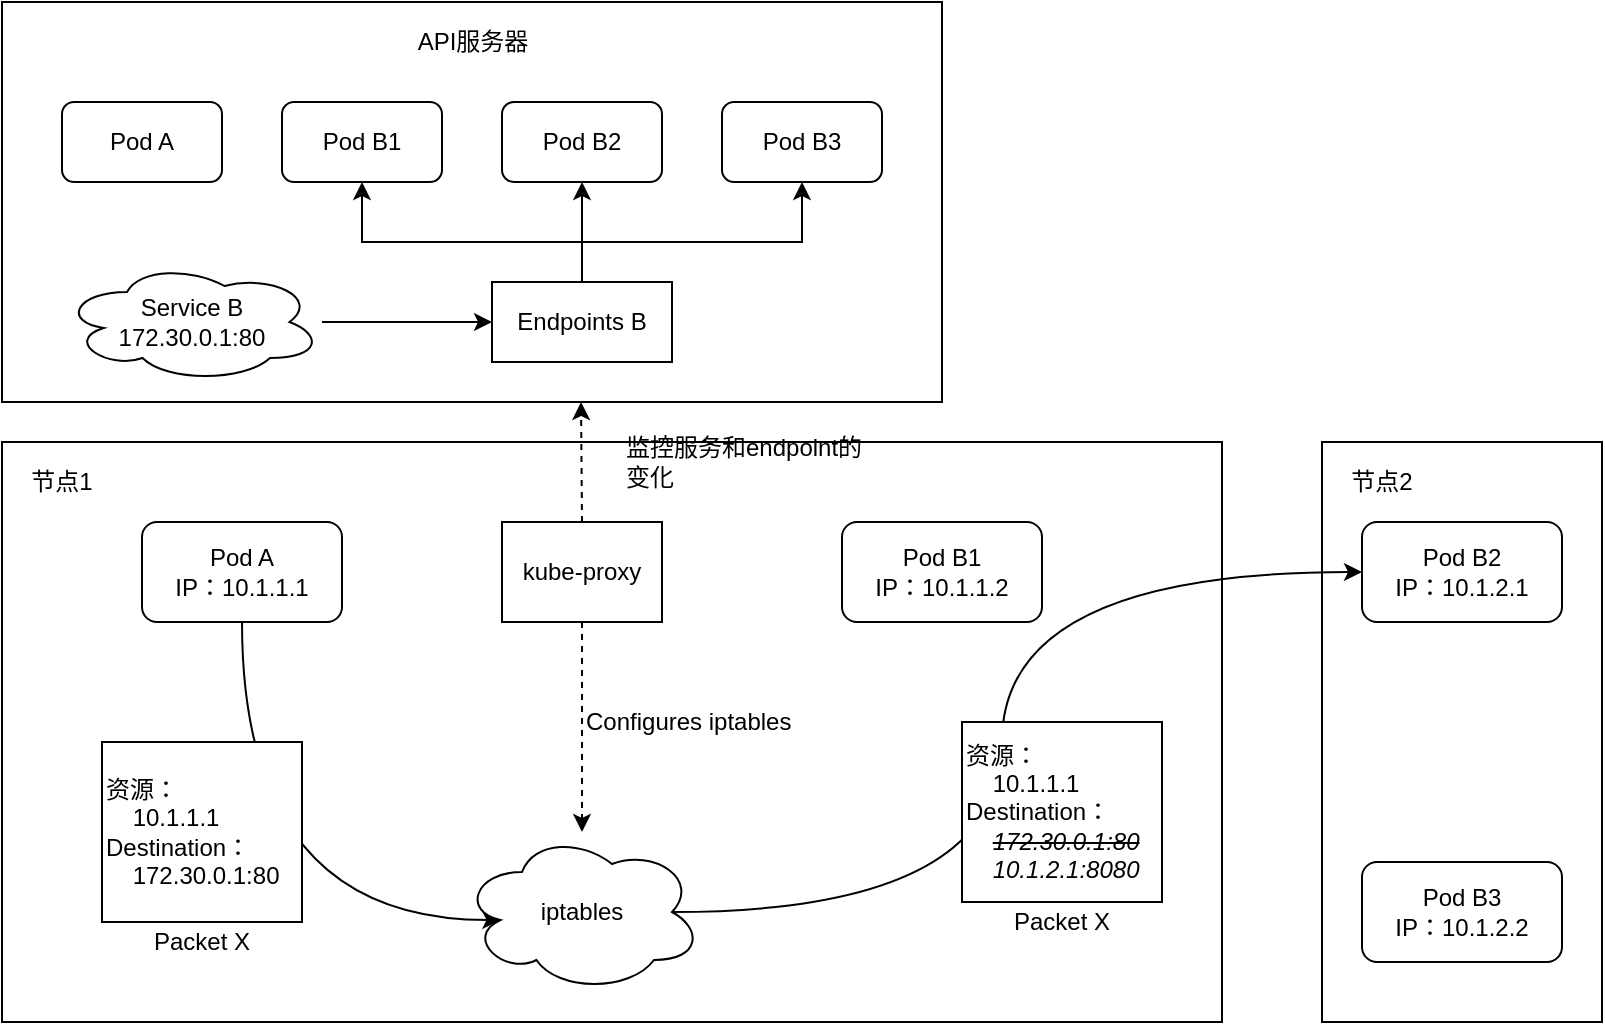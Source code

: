 <mxfile version="12.6.5" type="device"><diagram id="ivlh1ZOL6aQunQFGbnAu" name="Page-1"><mxGraphModel dx="1024" dy="592" grid="1" gridSize="10" guides="1" tooltips="1" connect="1" arrows="1" fold="1" page="1" pageScale="1" pageWidth="2339" pageHeight="3300" math="0" shadow="0"><root><mxCell id="0"/><mxCell id="1" parent="0"/><mxCell id="saUnXP56WI87yfWBew3e-35" value="" style="rounded=0;whiteSpace=wrap;html=1;align=left;" vertex="1" parent="1"><mxGeometry x="730" y="360" width="140" height="290" as="geometry"/></mxCell><mxCell id="saUnXP56WI87yfWBew3e-34" value="" style="rounded=0;whiteSpace=wrap;html=1;align=left;" vertex="1" parent="1"><mxGeometry x="70" y="360" width="610" height="290" as="geometry"/></mxCell><mxCell id="saUnXP56WI87yfWBew3e-28" value="" style="rounded=0;whiteSpace=wrap;html=1;align=center;" vertex="1" parent="1"><mxGeometry x="70" y="140" width="470" height="200" as="geometry"/></mxCell><mxCell id="saUnXP56WI87yfWBew3e-8" style="edgeStyle=orthogonalEdgeStyle;rounded=0;orthogonalLoop=1;jettySize=auto;html=1;dashed=1;" edge="1" parent="1" source="saUnXP56WI87yfWBew3e-2" target="saUnXP56WI87yfWBew3e-7"><mxGeometry relative="1" as="geometry"/></mxCell><mxCell id="saUnXP56WI87yfWBew3e-2" value="kube-proxy" style="rounded=0;whiteSpace=wrap;html=1;" vertex="1" parent="1"><mxGeometry x="320" y="400" width="80" height="50" as="geometry"/></mxCell><mxCell id="saUnXP56WI87yfWBew3e-10" style="edgeStyle=orthogonalEdgeStyle;orthogonalLoop=1;jettySize=auto;html=1;entryX=0.16;entryY=0.55;entryDx=0;entryDy=0;entryPerimeter=0;curved=1;exitX=0.5;exitY=1;exitDx=0;exitDy=0;" edge="1" parent="1" source="saUnXP56WI87yfWBew3e-3" target="saUnXP56WI87yfWBew3e-7"><mxGeometry relative="1" as="geometry"><Array as="points"><mxPoint x="190" y="599"/></Array></mxGeometry></mxCell><mxCell id="saUnXP56WI87yfWBew3e-3" value="Pod A&lt;br&gt;IP：10.1.1.1" style="rounded=1;whiteSpace=wrap;html=1;" vertex="1" parent="1"><mxGeometry x="140" y="400" width="100" height="50" as="geometry"/></mxCell><mxCell id="saUnXP56WI87yfWBew3e-11" style="edgeStyle=orthogonalEdgeStyle;curved=1;orthogonalLoop=1;jettySize=auto;html=1;entryX=0.875;entryY=0.5;entryDx=0;entryDy=0;entryPerimeter=0;exitX=0;exitY=0.5;exitDx=0;exitDy=0;startArrow=classic;startFill=1;endArrow=none;endFill=0;" edge="1" parent="1" source="saUnXP56WI87yfWBew3e-5" target="saUnXP56WI87yfWBew3e-7"><mxGeometry relative="1" as="geometry"><Array as="points"><mxPoint x="570" y="425"/><mxPoint x="570" y="595"/></Array></mxGeometry></mxCell><mxCell id="saUnXP56WI87yfWBew3e-4" value="Pod B1&lt;br&gt;IP：10.1.1.2" style="rounded=1;whiteSpace=wrap;html=1;" vertex="1" parent="1"><mxGeometry x="490" y="400" width="100" height="50" as="geometry"/></mxCell><mxCell id="saUnXP56WI87yfWBew3e-5" value="Pod B2&lt;br&gt;IP：10.1.2.1" style="rounded=1;whiteSpace=wrap;html=1;" vertex="1" parent="1"><mxGeometry x="750" y="400" width="100" height="50" as="geometry"/></mxCell><mxCell id="saUnXP56WI87yfWBew3e-6" value="Pod B3&lt;br&gt;IP：10.1.2.2" style="rounded=1;whiteSpace=wrap;html=1;" vertex="1" parent="1"><mxGeometry x="750" y="570" width="100" height="50" as="geometry"/></mxCell><mxCell id="saUnXP56WI87yfWBew3e-7" value="iptables" style="ellipse;shape=cloud;whiteSpace=wrap;html=1;" vertex="1" parent="1"><mxGeometry x="300" y="555" width="120" height="80" as="geometry"/></mxCell><mxCell id="saUnXP56WI87yfWBew3e-9" value="Configures iptables" style="text;html=1;strokeColor=none;fillColor=none;align=left;verticalAlign=middle;whiteSpace=wrap;rounded=0;" vertex="1" parent="1"><mxGeometry x="360" y="490" width="110" height="20" as="geometry"/></mxCell><mxCell id="saUnXP56WI87yfWBew3e-1" value="资源：&lt;br&gt;&amp;nbsp; &amp;nbsp; 10.1.1.1&lt;br&gt;Destination：&lt;br&gt;&amp;nbsp; &amp;nbsp; 172.30.0.1:80" style="rounded=0;whiteSpace=wrap;html=1;align=left;" vertex="1" parent="1"><mxGeometry x="120" y="510" width="100" height="90" as="geometry"/></mxCell><mxCell id="saUnXP56WI87yfWBew3e-13" value="Packet X" style="text;html=1;strokeColor=none;fillColor=none;align=center;verticalAlign=middle;whiteSpace=wrap;rounded=0;" vertex="1" parent="1"><mxGeometry x="135" y="600" width="70" height="20" as="geometry"/></mxCell><mxCell id="saUnXP56WI87yfWBew3e-16" value="资源：&lt;br&gt;&amp;nbsp; &amp;nbsp; 10.1.1.1&lt;br&gt;Destination：&lt;br&gt;&amp;nbsp; &amp;nbsp; &lt;i&gt;&lt;strike&gt;172.30.0.1:80&lt;/strike&gt;&lt;br&gt;&amp;nbsp; &amp;nbsp; 10.1.2.1:8080&lt;br&gt;&lt;/i&gt;" style="rounded=0;whiteSpace=wrap;html=1;align=left;" vertex="1" parent="1"><mxGeometry x="550" y="500" width="100" height="90" as="geometry"/></mxCell><mxCell id="saUnXP56WI87yfWBew3e-17" value="Packet X" style="text;html=1;strokeColor=none;fillColor=none;align=center;verticalAlign=middle;whiteSpace=wrap;rounded=0;" vertex="1" parent="1"><mxGeometry x="565" y="590" width="70" height="20" as="geometry"/></mxCell><mxCell id="saUnXP56WI87yfWBew3e-18" value="Pod A" style="rounded=1;whiteSpace=wrap;html=1;align=center;" vertex="1" parent="1"><mxGeometry x="100" y="190" width="80" height="40" as="geometry"/></mxCell><mxCell id="saUnXP56WI87yfWBew3e-19" value="Pod B1" style="rounded=1;whiteSpace=wrap;html=1;align=center;" vertex="1" parent="1"><mxGeometry x="210" y="190" width="80" height="40" as="geometry"/></mxCell><mxCell id="saUnXP56WI87yfWBew3e-20" value="Pod B2" style="rounded=1;whiteSpace=wrap;html=1;align=center;" vertex="1" parent="1"><mxGeometry x="320" y="190" width="80" height="40" as="geometry"/></mxCell><mxCell id="saUnXP56WI87yfWBew3e-21" value="Pod B3" style="rounded=1;whiteSpace=wrap;html=1;align=center;" vertex="1" parent="1"><mxGeometry x="430" y="190" width="80" height="40" as="geometry"/></mxCell><mxCell id="saUnXP56WI87yfWBew3e-23" style="edgeStyle=orthogonalEdgeStyle;orthogonalLoop=1;jettySize=auto;html=1;entryX=0.5;entryY=1;entryDx=0;entryDy=0;startArrow=none;startFill=0;endArrow=classic;endFill=1;rounded=0;" edge="1" parent="1" source="saUnXP56WI87yfWBew3e-22" target="saUnXP56WI87yfWBew3e-19"><mxGeometry relative="1" as="geometry"><Array as="points"><mxPoint x="360" y="260"/><mxPoint x="250" y="260"/></Array></mxGeometry></mxCell><mxCell id="saUnXP56WI87yfWBew3e-24" style="edgeStyle=orthogonalEdgeStyle;rounded=0;orthogonalLoop=1;jettySize=auto;html=1;entryX=0.5;entryY=1;entryDx=0;entryDy=0;startArrow=none;startFill=0;endArrow=classic;endFill=1;" edge="1" parent="1" source="saUnXP56WI87yfWBew3e-22" target="saUnXP56WI87yfWBew3e-20"><mxGeometry relative="1" as="geometry"><Array as="points"><mxPoint x="360" y="290"/><mxPoint x="360" y="290"/></Array></mxGeometry></mxCell><mxCell id="saUnXP56WI87yfWBew3e-25" style="edgeStyle=orthogonalEdgeStyle;rounded=0;orthogonalLoop=1;jettySize=auto;html=1;entryX=0.5;entryY=1;entryDx=0;entryDy=0;startArrow=none;startFill=0;endArrow=classic;endFill=1;" edge="1" parent="1" source="saUnXP56WI87yfWBew3e-22" target="saUnXP56WI87yfWBew3e-21"><mxGeometry relative="1" as="geometry"><Array as="points"><mxPoint x="360" y="260"/><mxPoint x="470" y="260"/></Array></mxGeometry></mxCell><mxCell id="saUnXP56WI87yfWBew3e-22" value="Endpoints B" style="rounded=0;whiteSpace=wrap;html=1;align=center;" vertex="1" parent="1"><mxGeometry x="315" y="280" width="90" height="40" as="geometry"/></mxCell><mxCell id="saUnXP56WI87yfWBew3e-27" style="edgeStyle=orthogonalEdgeStyle;rounded=0;orthogonalLoop=1;jettySize=auto;html=1;entryX=0;entryY=0.5;entryDx=0;entryDy=0;startArrow=none;startFill=0;endArrow=classic;endFill=1;" edge="1" parent="1" source="saUnXP56WI87yfWBew3e-26" target="saUnXP56WI87yfWBew3e-22"><mxGeometry relative="1" as="geometry"/></mxCell><mxCell id="saUnXP56WI87yfWBew3e-26" value="Service B&lt;br&gt;172.30.0.1:80" style="ellipse;shape=cloud;whiteSpace=wrap;html=1;align=center;" vertex="1" parent="1"><mxGeometry x="100" y="270" width="130" height="60" as="geometry"/></mxCell><mxCell id="saUnXP56WI87yfWBew3e-29" value="API服务器" style="text;html=1;strokeColor=none;fillColor=none;align=center;verticalAlign=middle;whiteSpace=wrap;rounded=0;" vertex="1" parent="1"><mxGeometry x="262.5" y="150" width="85" height="20" as="geometry"/></mxCell><mxCell id="saUnXP56WI87yfWBew3e-32" value="" style="endArrow=classic;html=1;dashed=1;" edge="1" parent="1"><mxGeometry width="50" height="50" relative="1" as="geometry"><mxPoint x="360" y="400" as="sourcePoint"/><mxPoint x="359.5" y="340" as="targetPoint"/></mxGeometry></mxCell><mxCell id="saUnXP56WI87yfWBew3e-33" value="监控服务和endpoint的变化" style="text;html=1;strokeColor=none;fillColor=none;align=left;verticalAlign=middle;whiteSpace=wrap;rounded=0;" vertex="1" parent="1"><mxGeometry x="380" y="360" width="130" height="20" as="geometry"/></mxCell><mxCell id="saUnXP56WI87yfWBew3e-36" value="节点1" style="text;html=1;strokeColor=none;fillColor=none;align=center;verticalAlign=middle;whiteSpace=wrap;rounded=0;" vertex="1" parent="1"><mxGeometry x="80" y="370" width="40" height="20" as="geometry"/></mxCell><mxCell id="saUnXP56WI87yfWBew3e-39" value="节点2" style="text;html=1;strokeColor=none;fillColor=none;align=center;verticalAlign=middle;whiteSpace=wrap;rounded=0;" vertex="1" parent="1"><mxGeometry x="740" y="370" width="40" height="20" as="geometry"/></mxCell></root></mxGraphModel></diagram></mxfile>